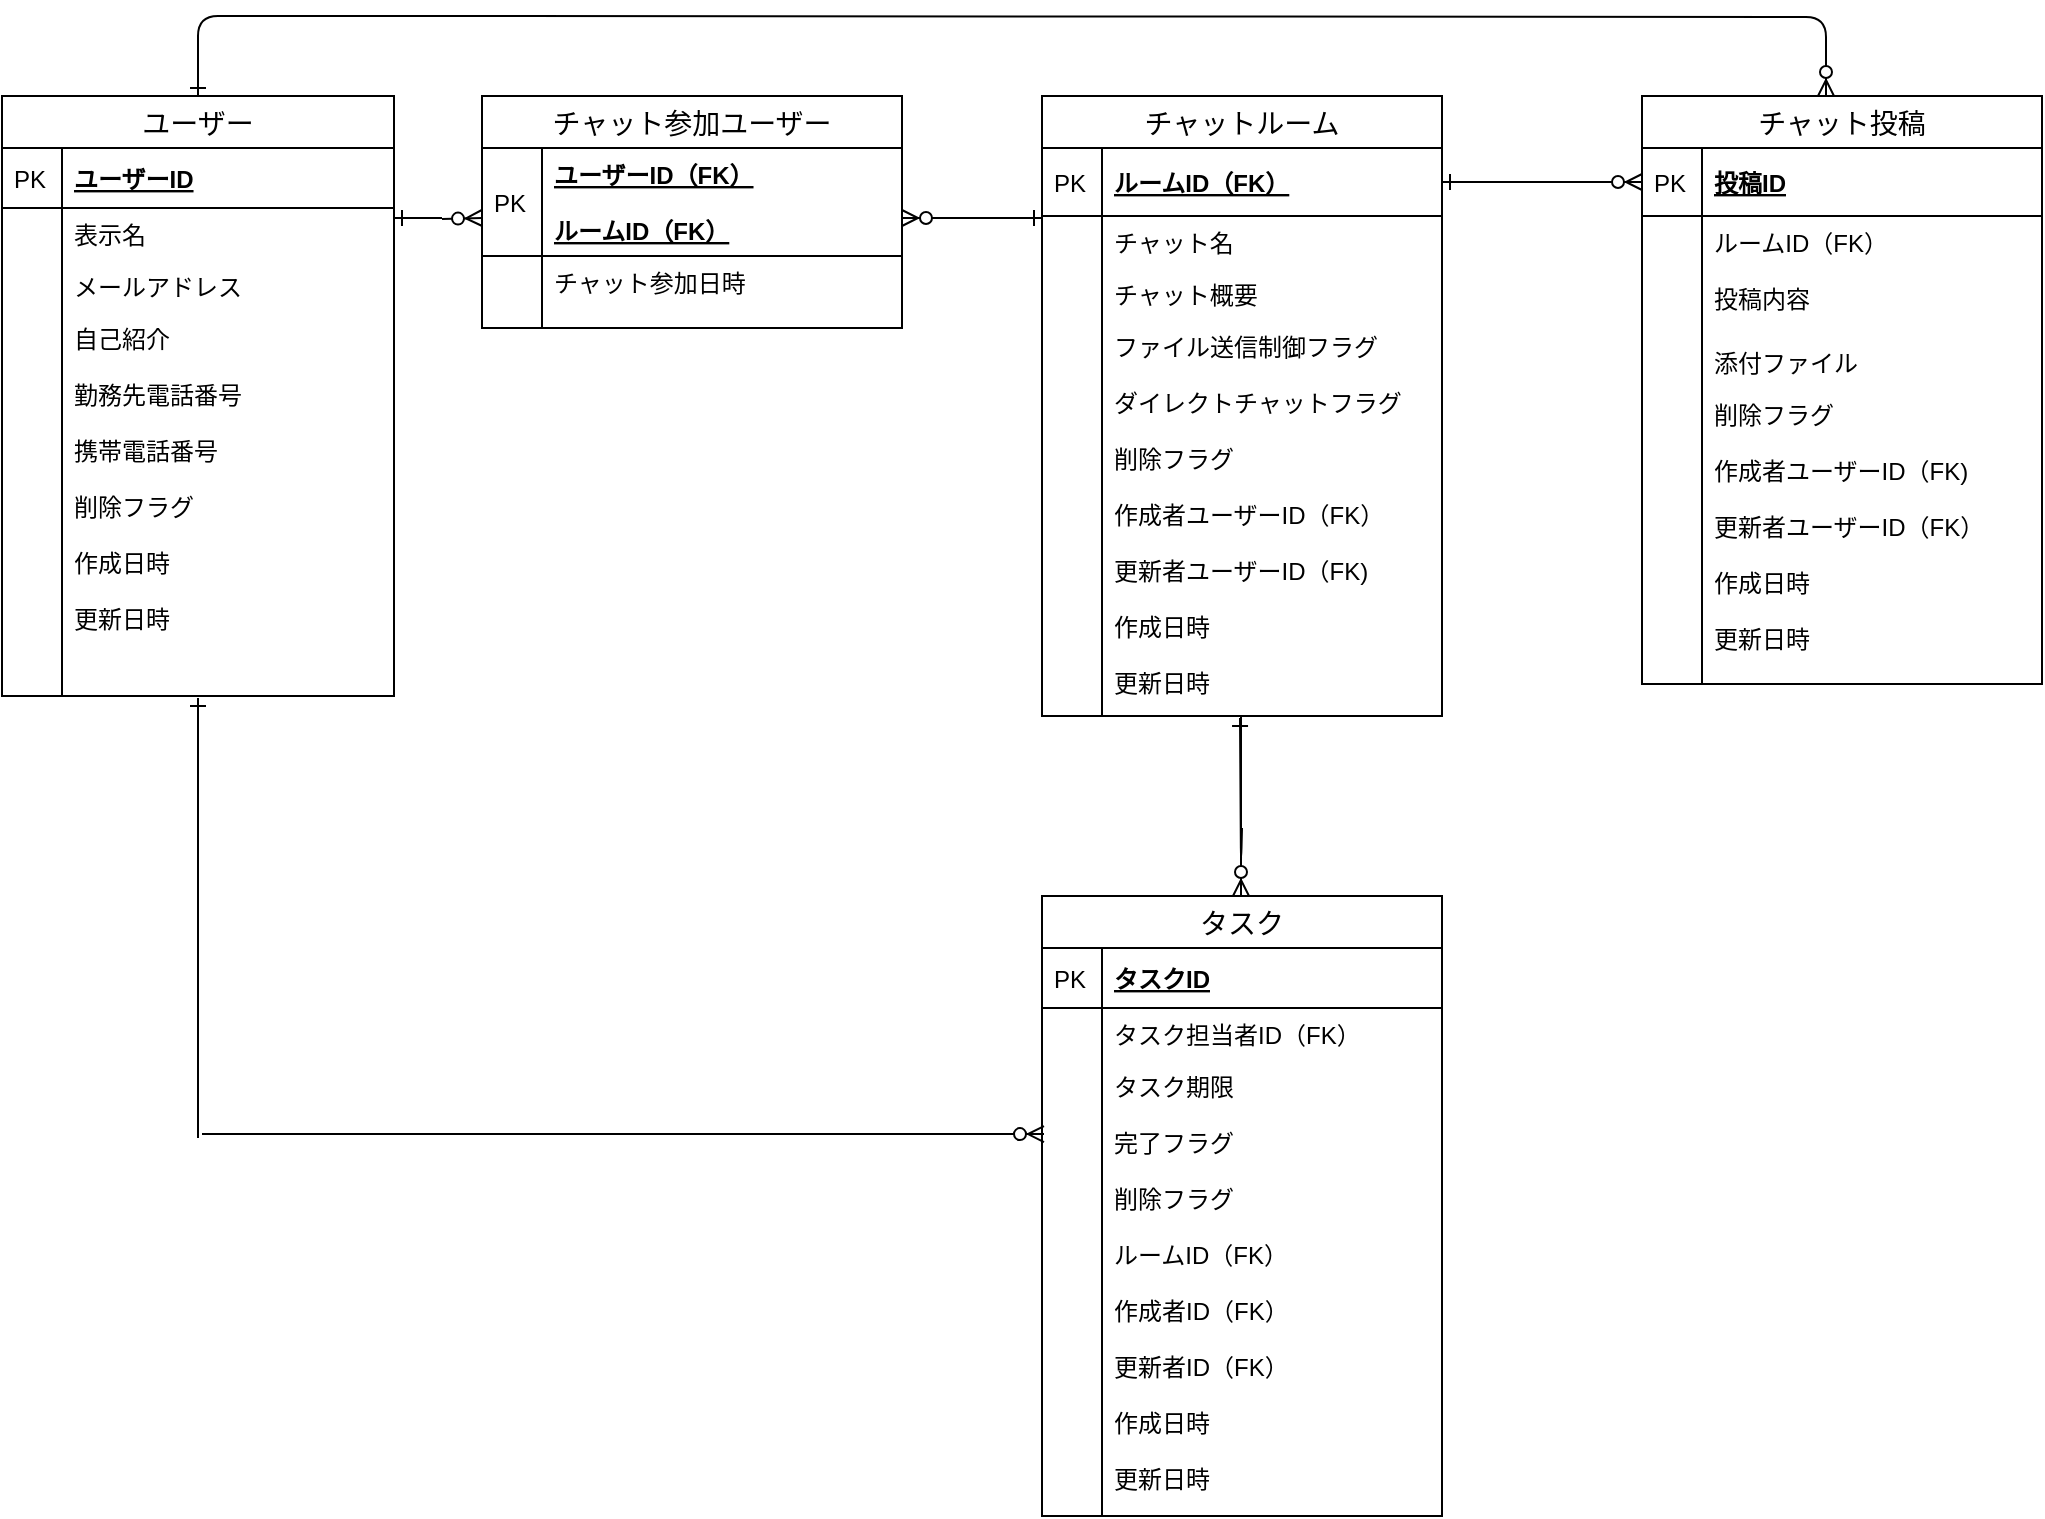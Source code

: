 <mxfile version="13.1.3">
    <diagram id="6hGFLwfOUW9BJ-s0fimq" name="Page-1">
        <mxGraphModel dx="1040" dy="474" grid="1" gridSize="10" guides="1" tooltips="1" connect="1" arrows="1" fold="1" page="1" pageScale="1" pageWidth="1169" pageHeight="827" math="0" shadow="0">
            <root>
                <mxCell id="0"/>
                <mxCell id="1" parent="0"/>
                <mxCell id="62" value="" style="fontSize=12;html=1;endArrow=ERzeroToMany;endFill=1;" parent="1" edge="1">
                    <mxGeometry width="100" height="100" relative="1" as="geometry">
                        <mxPoint x="619.5" y="389" as="sourcePoint"/>
                        <mxPoint x="619.5" y="479" as="targetPoint"/>
                    </mxGeometry>
                </mxCell>
                <mxCell id="63" value="" style="fontSize=12;html=1;endArrow=ERone;endFill=1;" parent="1" edge="1">
                    <mxGeometry width="100" height="100" relative="1" as="geometry">
                        <mxPoint x="620" y="445" as="sourcePoint"/>
                        <mxPoint x="619" y="390" as="targetPoint"/>
                        <Array as="points">
                            <mxPoint x="619.5" y="465"/>
                        </Array>
                    </mxGeometry>
                </mxCell>
                <mxCell id="90" value="" style="fontSize=12;html=1;endArrow=ERone;endFill=1;entryX=0.5;entryY=0;entryDx=0;entryDy=0;" parent="1" target="2" edge="1">
                    <mxGeometry width="100" height="100" relative="1" as="geometry">
                        <mxPoint x="260" y="39" as="sourcePoint"/>
                        <mxPoint x="100" y="39" as="targetPoint"/>
                        <Array as="points">
                            <mxPoint x="98" y="39"/>
                        </Array>
                    </mxGeometry>
                </mxCell>
                <mxCell id="91" value="" style="edgeStyle=orthogonalEdgeStyle;fontSize=12;html=1;endArrow=ERzeroToMany;endFill=1;entryX=0.46;entryY=0;entryDx=0;entryDy=0;entryPerimeter=0;" parent="1" target="25" edge="1">
                    <mxGeometry width="100" height="100" relative="1" as="geometry">
                        <mxPoint x="260" y="39" as="sourcePoint"/>
                        <mxPoint x="720" y="39" as="targetPoint"/>
                    </mxGeometry>
                </mxCell>
                <mxCell id="92" value="" style="fontSize=12;html=1;endArrow=ERone;endFill=1;" parent="1" edge="1">
                    <mxGeometry width="100" height="100" relative="1" as="geometry">
                        <mxPoint x="220" y="140" as="sourcePoint"/>
                        <mxPoint x="196" y="140" as="targetPoint"/>
                    </mxGeometry>
                </mxCell>
                <mxCell id="94" value="" style="fontSize=12;html=1;endArrow=ERzeroToMany;endFill=1;" parent="1" edge="1">
                    <mxGeometry width="100" height="100" relative="1" as="geometry">
                        <mxPoint x="220" y="140.5" as="sourcePoint"/>
                        <mxPoint x="240" y="140" as="targetPoint"/>
                    </mxGeometry>
                </mxCell>
                <mxCell id="96" value="" style="edgeStyle=orthogonalEdgeStyle;fontSize=12;html=1;endArrow=ERzeroToMany;endFill=1;" parent="1" edge="1">
                    <mxGeometry width="100" height="100" relative="1" as="geometry">
                        <mxPoint x="490" y="140" as="sourcePoint"/>
                        <mxPoint x="450" y="140" as="targetPoint"/>
                    </mxGeometry>
                </mxCell>
                <mxCell id="97" value="" style="fontSize=12;html=1;endArrow=ERone;endFill=1;" parent="1" edge="1">
                    <mxGeometry width="100" height="100" relative="1" as="geometry">
                        <mxPoint x="480" y="140" as="sourcePoint"/>
                        <mxPoint x="520" y="140" as="targetPoint"/>
                    </mxGeometry>
                </mxCell>
                <mxCell id="98" value="" style="fontSize=12;html=1;endArrow=ERone;endFill=1;entryX=1;entryY=0.5;entryDx=0;entryDy=0;" parent="1" target="14" edge="1">
                    <mxGeometry width="100" height="100" relative="1" as="geometry">
                        <mxPoint x="770" y="122" as="sourcePoint"/>
                        <mxPoint x="700" y="459" as="targetPoint"/>
                    </mxGeometry>
                </mxCell>
                <mxCell id="99" value="" style="fontSize=12;html=1;endArrow=ERzeroToMany;endFill=1;entryX=0;entryY=0.5;entryDx=0;entryDy=0;" parent="1" target="26" edge="1">
                    <mxGeometry width="100" height="100" relative="1" as="geometry">
                        <mxPoint x="770" y="122" as="sourcePoint"/>
                        <mxPoint x="700" y="239" as="targetPoint"/>
                    </mxGeometry>
                </mxCell>
                <mxCell id="25" value="チャット投稿" style="swimlane;fontStyle=0;childLayout=stackLayout;horizontal=1;startSize=26;horizontalStack=0;resizeParent=1;resizeParentMax=0;resizeLast=0;collapsible=1;marginBottom=0;align=center;fontSize=14;" parent="1" vertex="1">
                    <mxGeometry x="820" y="79" width="200" height="294" as="geometry"/>
                </mxCell>
                <mxCell id="26" value="投稿ID" style="shape=partialRectangle;top=0;left=0;right=0;bottom=1;align=left;verticalAlign=middle;fillColor=none;spacingLeft=34;spacingRight=4;overflow=hidden;rotatable=0;points=[[0,0.5],[1,0.5]];portConstraint=eastwest;dropTarget=0;fontStyle=5;fontSize=12;" parent="25" vertex="1">
                    <mxGeometry y="26" width="200" height="34" as="geometry"/>
                </mxCell>
                <mxCell id="27" value="PK" style="shape=partialRectangle;top=0;left=0;bottom=0;fillColor=none;align=left;verticalAlign=middle;spacingLeft=4;spacingRight=4;overflow=hidden;rotatable=0;points=[];portConstraint=eastwest;part=1;fontSize=12;" parent="26" vertex="1" connectable="0">
                    <mxGeometry width="30" height="34" as="geometry"/>
                </mxCell>
                <mxCell id="30" value="ルームID（FK）&#10;&#10;投稿内容" style="shape=partialRectangle;top=0;left=0;right=0;bottom=0;align=left;verticalAlign=top;fillColor=none;spacingLeft=34;spacingRight=4;overflow=hidden;rotatable=0;points=[[0,0.5],[1,0.5]];portConstraint=eastwest;dropTarget=0;fontSize=12;" parent="25" vertex="1">
                    <mxGeometry y="60" width="200" height="60" as="geometry"/>
                </mxCell>
                <mxCell id="31" value="" style="shape=partialRectangle;top=0;left=0;bottom=0;fillColor=none;align=left;verticalAlign=top;spacingLeft=4;spacingRight=4;overflow=hidden;rotatable=0;points=[];portConstraint=eastwest;part=1;fontSize=12;" parent="30" vertex="1" connectable="0">
                    <mxGeometry width="30" height="60" as="geometry"/>
                </mxCell>
                <mxCell id="32" value="添付ファイル" style="shape=partialRectangle;top=0;left=0;right=0;bottom=0;align=left;verticalAlign=top;fillColor=none;spacingLeft=34;spacingRight=4;overflow=hidden;rotatable=0;points=[[0,0.5],[1,0.5]];portConstraint=eastwest;dropTarget=0;fontSize=12;" parent="25" vertex="1">
                    <mxGeometry y="120" width="200" height="26" as="geometry"/>
                </mxCell>
                <mxCell id="33" value="" style="shape=partialRectangle;top=0;left=0;bottom=0;fillColor=none;align=left;verticalAlign=top;spacingLeft=4;spacingRight=4;overflow=hidden;rotatable=0;points=[];portConstraint=eastwest;part=1;fontSize=12;" parent="32" vertex="1" connectable="0">
                    <mxGeometry width="30" height="26" as="geometry"/>
                </mxCell>
                <mxCell id="34" value="削除フラグ&#10;&#10;作成者ユーザーID（FK)&#10;&#10;更新者ユーザーID（FK）&#10;&#10;作成日時&#10;&#10;更新日時&#10;&#10;" style="shape=partialRectangle;top=0;left=0;right=0;bottom=0;align=left;verticalAlign=top;fillColor=none;spacingLeft=34;spacingRight=4;overflow=hidden;rotatable=0;points=[[0,0.5],[1,0.5]];portConstraint=eastwest;dropTarget=0;fontSize=12;" parent="25" vertex="1">
                    <mxGeometry y="146" width="200" height="148" as="geometry"/>
                </mxCell>
                <mxCell id="35" value="" style="shape=partialRectangle;top=0;left=0;bottom=0;fillColor=none;align=left;verticalAlign=top;spacingLeft=4;spacingRight=4;overflow=hidden;rotatable=0;points=[];portConstraint=eastwest;part=1;fontSize=12;" parent="34" vertex="1" connectable="0">
                    <mxGeometry width="30" height="148" as="geometry"/>
                </mxCell>
                <mxCell id="13" value="チャットルーム" style="swimlane;fontStyle=0;childLayout=stackLayout;horizontal=1;startSize=26;horizontalStack=0;resizeParent=1;resizeParentMax=0;resizeLast=0;collapsible=1;marginBottom=0;align=center;fontSize=14;" parent="1" vertex="1">
                    <mxGeometry x="520" y="79" width="200" height="310" as="geometry"/>
                </mxCell>
                <mxCell id="14" value="ルームID（FK）" style="shape=partialRectangle;top=0;left=0;right=0;bottom=1;align=left;verticalAlign=middle;fillColor=none;spacingLeft=34;spacingRight=4;overflow=hidden;rotatable=0;points=[[0,0.5],[1,0.5]];portConstraint=eastwest;dropTarget=0;fontStyle=5;fontSize=12;" parent="13" vertex="1">
                    <mxGeometry y="26" width="200" height="34" as="geometry"/>
                </mxCell>
                <mxCell id="15" value="PK" style="shape=partialRectangle;top=0;left=0;bottom=0;fillColor=none;align=left;verticalAlign=middle;spacingLeft=4;spacingRight=4;overflow=hidden;rotatable=0;points=[];portConstraint=eastwest;part=1;fontSize=12;" parent="14" vertex="1" connectable="0">
                    <mxGeometry width="30" height="34" as="geometry"/>
                </mxCell>
                <mxCell id="18" value="チャット名" style="shape=partialRectangle;top=0;left=0;right=0;bottom=0;align=left;verticalAlign=top;fillColor=none;spacingLeft=34;spacingRight=4;overflow=hidden;rotatable=0;points=[[0,0.5],[1,0.5]];portConstraint=eastwest;dropTarget=0;fontSize=12;" parent="13" vertex="1">
                    <mxGeometry y="60" width="200" height="26" as="geometry"/>
                </mxCell>
                <mxCell id="19" value="" style="shape=partialRectangle;top=0;left=0;bottom=0;fillColor=none;align=left;verticalAlign=top;spacingLeft=4;spacingRight=4;overflow=hidden;rotatable=0;points=[];portConstraint=eastwest;part=1;fontSize=12;" parent="18" vertex="1" connectable="0">
                    <mxGeometry width="30" height="26" as="geometry"/>
                </mxCell>
                <mxCell id="20" value="チャット概要" style="shape=partialRectangle;top=0;left=0;right=0;bottom=0;align=left;verticalAlign=top;fillColor=none;spacingLeft=34;spacingRight=4;overflow=hidden;rotatable=0;points=[[0,0.5],[1,0.5]];portConstraint=eastwest;dropTarget=0;fontSize=12;" parent="13" vertex="1">
                    <mxGeometry y="86" width="200" height="26" as="geometry"/>
                </mxCell>
                <mxCell id="21" value="" style="shape=partialRectangle;top=0;left=0;bottom=0;fillColor=none;align=left;verticalAlign=top;spacingLeft=4;spacingRight=4;overflow=hidden;rotatable=0;points=[];portConstraint=eastwest;part=1;fontSize=12;" parent="20" vertex="1" connectable="0">
                    <mxGeometry width="30" height="26" as="geometry"/>
                </mxCell>
                <mxCell id="22" value="ファイル送信制御フラグ&#10;&#10;ダイレクトチャットフラグ&#10;&#10;削除フラグ&#10;&#10;作成者ユーザーID（FK）&#10;&#10;更新者ユーザーID（FK)&#10;&#10;作成日時&#10;&#10;更新日時&#10;&#10;" style="shape=partialRectangle;top=0;left=0;right=0;bottom=0;align=left;verticalAlign=top;fillColor=none;spacingLeft=34;spacingRight=4;overflow=hidden;rotatable=0;points=[[0,0.5],[1,0.5]];portConstraint=eastwest;dropTarget=0;fontSize=12;" parent="13" vertex="1">
                    <mxGeometry y="112" width="200" height="198" as="geometry"/>
                </mxCell>
                <mxCell id="23" value="" style="shape=partialRectangle;top=0;left=0;bottom=0;fillColor=none;align=left;verticalAlign=top;spacingLeft=4;spacingRight=4;overflow=hidden;rotatable=0;points=[];portConstraint=eastwest;part=1;fontSize=12;" parent="22" vertex="1" connectable="0">
                    <mxGeometry width="30" height="198" as="geometry"/>
                </mxCell>
                <mxCell id="2" value="ユーザー" style="swimlane;fontStyle=0;childLayout=stackLayout;horizontal=1;startSize=26;horizontalStack=0;resizeParent=1;resizeParentMax=0;resizeLast=0;collapsible=1;marginBottom=0;align=center;fontSize=14;" parent="1" vertex="1">
                    <mxGeometry y="79" width="196" height="300" as="geometry"/>
                </mxCell>
                <mxCell id="3" value="ユーザーID" style="shape=partialRectangle;top=0;left=0;right=0;bottom=1;align=left;verticalAlign=middle;fillColor=none;spacingLeft=34;spacingRight=4;overflow=hidden;rotatable=0;points=[[0,0.5],[1,0.5]];portConstraint=eastwest;dropTarget=0;fontStyle=5;fontSize=12;" parent="2" vertex="1">
                    <mxGeometry y="26" width="196" height="30" as="geometry"/>
                </mxCell>
                <mxCell id="4" value="PK" style="shape=partialRectangle;top=0;left=0;bottom=0;fillColor=none;align=left;verticalAlign=middle;spacingLeft=4;spacingRight=4;overflow=hidden;rotatable=0;points=[];portConstraint=eastwest;part=1;fontSize=12;" parent="3" vertex="1" connectable="0">
                    <mxGeometry width="30" height="30" as="geometry"/>
                </mxCell>
                <mxCell id="5" value="表示名" style="shape=partialRectangle;top=0;left=0;right=0;bottom=0;align=left;verticalAlign=top;fillColor=none;spacingLeft=34;spacingRight=4;overflow=hidden;rotatable=0;points=[[0,0.5],[1,0.5]];portConstraint=eastwest;dropTarget=0;fontSize=12;" parent="2" vertex="1">
                    <mxGeometry y="56" width="196" height="26" as="geometry"/>
                </mxCell>
                <mxCell id="6" value="" style="shape=partialRectangle;top=0;left=0;bottom=0;fillColor=none;align=left;verticalAlign=top;spacingLeft=4;spacingRight=4;overflow=hidden;rotatable=0;points=[];portConstraint=eastwest;part=1;fontSize=12;" parent="5" vertex="1" connectable="0">
                    <mxGeometry width="30" height="26" as="geometry"/>
                </mxCell>
                <mxCell id="7" value="メールアドレス" style="shape=partialRectangle;top=0;left=0;right=0;bottom=0;align=left;verticalAlign=top;fillColor=none;spacingLeft=34;spacingRight=4;overflow=hidden;rotatable=0;points=[[0,0.5],[1,0.5]];portConstraint=eastwest;dropTarget=0;fontSize=12;" parent="2" vertex="1">
                    <mxGeometry y="82" width="196" height="26" as="geometry"/>
                </mxCell>
                <mxCell id="8" value="" style="shape=partialRectangle;top=0;left=0;bottom=0;fillColor=none;align=left;verticalAlign=top;spacingLeft=4;spacingRight=4;overflow=hidden;rotatable=0;points=[];portConstraint=eastwest;part=1;fontSize=12;" parent="7" vertex="1" connectable="0">
                    <mxGeometry width="30" height="26" as="geometry"/>
                </mxCell>
                <mxCell id="11" value="自己紹介&#10;&#10;勤務先電話番号&#10;&#10;携帯電話番号&#10;&#10;削除フラグ&#10;&#10;作成日時&#10;&#10;更新日時&#10;&#10;" style="shape=partialRectangle;top=0;left=0;right=0;bottom=0;align=left;verticalAlign=top;fillColor=none;spacingLeft=34;spacingRight=4;overflow=hidden;rotatable=0;points=[[0,0.5],[1,0.5]];portConstraint=eastwest;dropTarget=0;fontSize=12;" parent="2" vertex="1">
                    <mxGeometry y="108" width="196" height="192" as="geometry"/>
                </mxCell>
                <mxCell id="12" value="" style="shape=partialRectangle;top=0;left=0;bottom=0;fillColor=none;align=left;verticalAlign=top;spacingLeft=4;spacingRight=4;overflow=hidden;rotatable=0;points=[];portConstraint=eastwest;part=1;fontSize=12;" parent="11" vertex="1" connectable="0">
                    <mxGeometry width="30" height="192.0" as="geometry"/>
                </mxCell>
                <mxCell id="40" value="タスク" style="swimlane;fontStyle=0;childLayout=stackLayout;horizontal=1;startSize=26;horizontalStack=0;resizeParent=1;resizeParentMax=0;resizeLast=0;collapsible=1;marginBottom=0;align=center;fontSize=14;" parent="1" vertex="1">
                    <mxGeometry x="520" y="479" width="200" height="310" as="geometry"/>
                </mxCell>
                <mxCell id="41" value="タスクID" style="shape=partialRectangle;top=0;left=0;right=0;bottom=1;align=left;verticalAlign=middle;fillColor=none;spacingLeft=34;spacingRight=4;overflow=hidden;rotatable=0;points=[[0,0.5],[1,0.5]];portConstraint=eastwest;dropTarget=0;fontStyle=5;fontSize=12;" parent="40" vertex="1">
                    <mxGeometry y="26" width="200" height="30" as="geometry"/>
                </mxCell>
                <mxCell id="42" value="PK" style="shape=partialRectangle;top=0;left=0;bottom=0;fillColor=none;align=left;verticalAlign=middle;spacingLeft=4;spacingRight=4;overflow=hidden;rotatable=0;points=[];portConstraint=eastwest;part=1;fontSize=12;" parent="41" vertex="1" connectable="0">
                    <mxGeometry width="30" height="30" as="geometry"/>
                </mxCell>
                <mxCell id="45" value="タスク担当者ID（FK）" style="shape=partialRectangle;top=0;left=0;right=0;bottom=0;align=left;verticalAlign=top;fillColor=none;spacingLeft=34;spacingRight=4;overflow=hidden;rotatable=0;points=[[0,0.5],[1,0.5]];portConstraint=eastwest;dropTarget=0;fontSize=12;" parent="40" vertex="1">
                    <mxGeometry y="56" width="200" height="26" as="geometry"/>
                </mxCell>
                <mxCell id="46" value="" style="shape=partialRectangle;top=0;left=0;bottom=0;fillColor=none;align=left;verticalAlign=top;spacingLeft=4;spacingRight=4;overflow=hidden;rotatable=0;points=[];portConstraint=eastwest;part=1;fontSize=12;" parent="45" vertex="1" connectable="0">
                    <mxGeometry width="30" height="26" as="geometry"/>
                </mxCell>
                <mxCell id="47" value="タスク期限&#10;&#10;完了フラグ&#10;&#10;削除フラグ&#10;&#10;ルームID（FK）&#10;&#10;作成者ID（FK）&#10;&#10;更新者ID（FK）&#10;&#10;作成日時&#10;&#10;更新日時" style="shape=partialRectangle;top=0;left=0;right=0;bottom=0;align=left;verticalAlign=top;fillColor=none;spacingLeft=34;spacingRight=4;overflow=hidden;rotatable=0;points=[[0,0.5],[1,0.5]];portConstraint=eastwest;dropTarget=0;fontSize=12;" parent="40" vertex="1">
                    <mxGeometry y="82" width="200" height="218" as="geometry"/>
                </mxCell>
                <mxCell id="48" value="" style="shape=partialRectangle;top=0;left=0;bottom=0;fillColor=none;align=left;verticalAlign=top;spacingLeft=4;spacingRight=4;overflow=hidden;rotatable=0;points=[];portConstraint=eastwest;part=1;fontSize=12;" parent="47" vertex="1" connectable="0">
                    <mxGeometry width="30" height="218" as="geometry"/>
                </mxCell>
                <mxCell id="49" value="" style="shape=partialRectangle;top=0;left=0;right=0;bottom=0;align=left;verticalAlign=top;fillColor=none;spacingLeft=34;spacingRight=4;overflow=hidden;rotatable=0;points=[[0,0.5],[1,0.5]];portConstraint=eastwest;dropTarget=0;fontSize=12;" parent="40" vertex="1">
                    <mxGeometry y="300" width="200" height="10" as="geometry"/>
                </mxCell>
                <mxCell id="50" value="" style="shape=partialRectangle;top=0;left=0;bottom=0;fillColor=none;align=left;verticalAlign=top;spacingLeft=4;spacingRight=4;overflow=hidden;rotatable=0;points=[];portConstraint=eastwest;part=1;fontSize=12;" parent="49" vertex="1" connectable="0">
                    <mxGeometry width="30" height="10" as="geometry"/>
                </mxCell>
                <mxCell id="103" value="" style="fontSize=12;html=1;endArrow=ERzeroToMany;endFill=1;entryX=0.005;entryY=0.17;entryDx=0;entryDy=0;entryPerimeter=0;" parent="1" target="47" edge="1">
                    <mxGeometry width="100" height="100" relative="1" as="geometry">
                        <mxPoint x="100" y="598" as="sourcePoint"/>
                        <mxPoint x="521" y="587" as="targetPoint"/>
                        <Array as="points"/>
                    </mxGeometry>
                </mxCell>
                <mxCell id="104" value="" style="fontSize=12;html=1;endArrow=ERone;endFill=1;" parent="1" edge="1">
                    <mxGeometry width="100" height="100" relative="1" as="geometry">
                        <mxPoint x="98" y="600" as="sourcePoint"/>
                        <mxPoint x="98" y="380" as="targetPoint"/>
                    </mxGeometry>
                </mxCell>
                <mxCell id="116" value="チャット参加ユーザー" style="swimlane;fontStyle=0;childLayout=stackLayout;horizontal=1;startSize=26;horizontalStack=0;resizeParent=1;resizeParentMax=0;resizeLast=0;collapsible=1;marginBottom=0;align=center;fontSize=14;" parent="1" vertex="1">
                    <mxGeometry x="240" y="79" width="210" height="116" as="geometry"/>
                </mxCell>
                <mxCell id="117" value="ユーザーID（FK）&#10;&#10;ルームID（FK）" style="shape=partialRectangle;top=0;left=0;right=0;bottom=1;align=left;verticalAlign=middle;fillColor=none;spacingLeft=34;spacingRight=4;overflow=hidden;rotatable=0;points=[[0,0.5],[1,0.5]];portConstraint=eastwest;dropTarget=0;fontStyle=5;fontSize=12;" parent="116" vertex="1">
                    <mxGeometry y="26" width="210" height="54" as="geometry"/>
                </mxCell>
                <mxCell id="118" value="PK" style="shape=partialRectangle;top=0;left=0;bottom=0;fillColor=none;align=left;verticalAlign=middle;spacingLeft=4;spacingRight=4;overflow=hidden;rotatable=0;points=[];portConstraint=eastwest;part=1;fontSize=12;" parent="117" vertex="1" connectable="0">
                    <mxGeometry width="30" height="54" as="geometry"/>
                </mxCell>
                <mxCell id="119" value="チャット参加日時" style="shape=partialRectangle;top=0;left=0;right=0;bottom=0;align=left;verticalAlign=top;fillColor=none;spacingLeft=34;spacingRight=4;overflow=hidden;rotatable=0;points=[[0,0.5],[1,0.5]];portConstraint=eastwest;dropTarget=0;fontSize=12;" parent="116" vertex="1">
                    <mxGeometry y="80" width="210" height="26" as="geometry"/>
                </mxCell>
                <mxCell id="120" value="" style="shape=partialRectangle;top=0;left=0;bottom=0;fillColor=none;align=left;verticalAlign=top;spacingLeft=4;spacingRight=4;overflow=hidden;rotatable=0;points=[];portConstraint=eastwest;part=1;fontSize=12;" parent="119" vertex="1" connectable="0">
                    <mxGeometry width="30" height="26" as="geometry"/>
                </mxCell>
                <mxCell id="125" value="" style="shape=partialRectangle;top=0;left=0;right=0;bottom=0;align=left;verticalAlign=top;fillColor=none;spacingLeft=34;spacingRight=4;overflow=hidden;rotatable=0;points=[[0,0.5],[1,0.5]];portConstraint=eastwest;dropTarget=0;fontSize=12;" parent="116" vertex="1">
                    <mxGeometry y="106" width="210" height="10" as="geometry"/>
                </mxCell>
                <mxCell id="126" value="" style="shape=partialRectangle;top=0;left=0;bottom=0;fillColor=none;align=left;verticalAlign=top;spacingLeft=4;spacingRight=4;overflow=hidden;rotatable=0;points=[];portConstraint=eastwest;part=1;fontSize=12;" parent="125" vertex="1" connectable="0">
                    <mxGeometry width="30" height="10" as="geometry"/>
                </mxCell>
            </root>
        </mxGraphModel>
    </diagram>
</mxfile>
